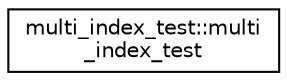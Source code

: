 digraph "Graphical Class Hierarchy"
{
  edge [fontname="Helvetica",fontsize="10",labelfontname="Helvetica",labelfontsize="10"];
  node [fontname="Helvetica",fontsize="10",shape=record];
  rankdir="LR";
  Node0 [label="multi_index_test::multi\l_index_test",height=0.2,width=0.4,color="black", fillcolor="white", style="filled",URL="$classmulti__index__test_1_1multi__index__test.html"];
}
